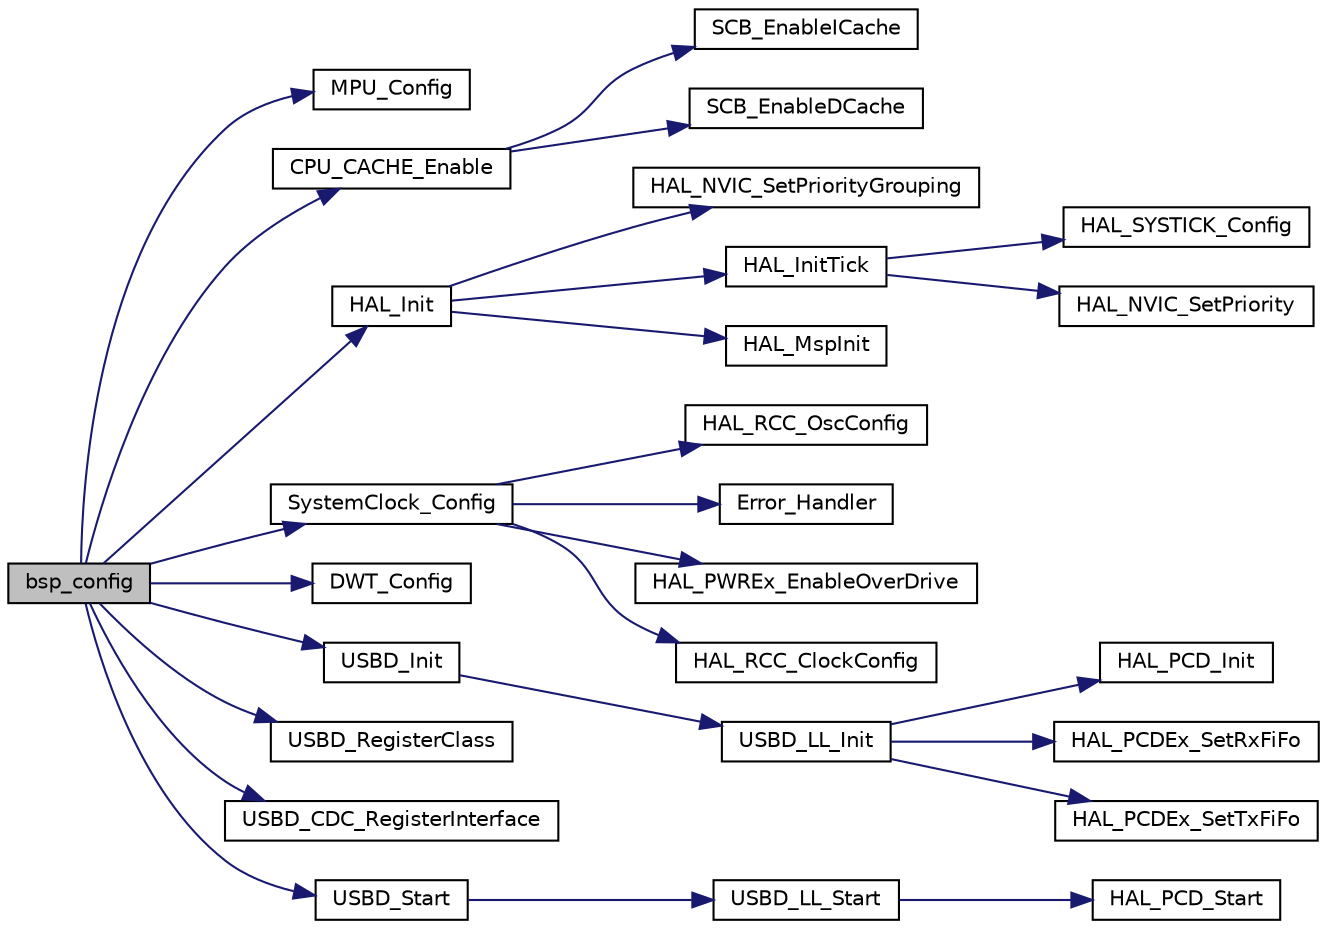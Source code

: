 digraph "bsp_config"
{
  edge [fontname="Helvetica",fontsize="10",labelfontname="Helvetica",labelfontsize="10"];
  node [fontname="Helvetica",fontsize="10",shape=record];
  rankdir="LR";
  Node7 [label="bsp_config",height=0.2,width=0.4,color="black", fillcolor="grey75", style="filled", fontcolor="black"];
  Node7 -> Node8 [color="midnightblue",fontsize="10",style="solid",fontname="Helvetica"];
  Node8 [label="MPU_Config",height=0.2,width=0.4,color="black", fillcolor="white", style="filled",URL="$bsp_8c.html#a93ce41942d08d309203e0188cad7e54e",tooltip="Configure the MPU attributes as Write Through for Internal SRAM1/2. "];
  Node7 -> Node9 [color="midnightblue",fontsize="10",style="solid",fontname="Helvetica"];
  Node9 [label="CPU_CACHE_Enable",height=0.2,width=0.4,color="black", fillcolor="white", style="filled",URL="$bsp_8c.html#a9f9cb877166b43112529f01c58740b31",tooltip="CPU L1-Cache enable. "];
  Node9 -> Node10 [color="midnightblue",fontsize="10",style="solid",fontname="Helvetica"];
  Node10 [label="SCB_EnableICache",height=0.2,width=0.4,color="black", fillcolor="white", style="filled",URL="$group___c_m_s_i_s___core___cache_functions.html#gaf9e7c6c8e16ada1f95e5bf5a03505b68",tooltip="Enable I-Cache. "];
  Node9 -> Node11 [color="midnightblue",fontsize="10",style="solid",fontname="Helvetica"];
  Node11 [label="SCB_EnableDCache",height=0.2,width=0.4,color="black", fillcolor="white", style="filled",URL="$group___c_m_s_i_s___core___cache_functions.html#ga63aa640d9006021a796a5dcf9c7180b6",tooltip="Enable D-Cache. "];
  Node7 -> Node12 [color="midnightblue",fontsize="10",style="solid",fontname="Helvetica"];
  Node12 [label="HAL_Init",height=0.2,width=0.4,color="black", fillcolor="white", style="filled",URL="$group___h_a_l___exported___functions___group1.html#gaecac54d350c3730e6831eb404e557dc4",tooltip="This function is used to initialize the HAL Library; it must be the first instruction to be executed ..."];
  Node12 -> Node13 [color="midnightblue",fontsize="10",style="solid",fontname="Helvetica"];
  Node13 [label="HAL_NVIC_SetPriorityGrouping",height=0.2,width=0.4,color="black", fillcolor="white", style="filled",URL="$group___c_o_r_t_e_x___exported___functions___group1.html#gad9be53e08b1498adea006e5e037f238f"];
  Node12 -> Node14 [color="midnightblue",fontsize="10",style="solid",fontname="Helvetica"];
  Node14 [label="HAL_InitTick",height=0.2,width=0.4,color="black", fillcolor="white", style="filled",URL="$group___h_a_l___exported___functions___group1.html#ga44d1542f9985b2243b14a41070cc41cc",tooltip="This function configures the source of the time base. "];
  Node14 -> Node15 [color="midnightblue",fontsize="10",style="solid",fontname="Helvetica"];
  Node15 [label="HAL_SYSTICK_Config",height=0.2,width=0.4,color="black", fillcolor="white", style="filled",URL="$group___c_o_r_t_e_x___exported___functions___group1.html#gac3a3f0d53c315523a8e6e7bcac1940cf"];
  Node14 -> Node16 [color="midnightblue",fontsize="10",style="solid",fontname="Helvetica"];
  Node16 [label="HAL_NVIC_SetPriority",height=0.2,width=0.4,color="black", fillcolor="white", style="filled",URL="$group___c_o_r_t_e_x___exported___functions___group1.html#ga8581a82025a4780efd00876a66e3e91b"];
  Node12 -> Node17 [color="midnightblue",fontsize="10",style="solid",fontname="Helvetica"];
  Node17 [label="HAL_MspInit",height=0.2,width=0.4,color="black", fillcolor="white", style="filled",URL="$stm32f7xx__hal__msp_8c.html#gae4fb8e66865c87d0ebab74a726a6891f",tooltip="Initializes the MSP. "];
  Node7 -> Node18 [color="midnightblue",fontsize="10",style="solid",fontname="Helvetica"];
  Node18 [label="SystemClock_Config",height=0.2,width=0.4,color="black", fillcolor="white", style="filled",URL="$bsp_8c.html#a70af21c671abfcc773614a9a4f63d920",tooltip="System Clock Configuration The system Clock is configured as follow : System Clock source = PLL (HSE)..."];
  Node18 -> Node19 [color="midnightblue",fontsize="10",style="solid",fontname="Helvetica"];
  Node19 [label="HAL_RCC_OscConfig",height=0.2,width=0.4,color="black", fillcolor="white", style="filled",URL="$group___r_c_c___exported___functions___group1.html#ga9c504088722e03830df6caad932ad06b"];
  Node18 -> Node20 [color="midnightblue",fontsize="10",style="solid",fontname="Helvetica"];
  Node20 [label="Error_Handler",height=0.2,width=0.4,color="black", fillcolor="white", style="filled",URL="$bsp_8c.html#a1730ffe1e560465665eb47d9264826f9",tooltip="This function is executed in case of error occurrence. "];
  Node18 -> Node21 [color="midnightblue",fontsize="10",style="solid",fontname="Helvetica"];
  Node21 [label="HAL_PWREx_EnableOverDrive",height=0.2,width=0.4,color="black", fillcolor="white", style="filled",URL="$group___p_w_r_ex___exported___functions___group1.html#gaaf092495bffd53ad2fe6a91f90f87032"];
  Node18 -> Node22 [color="midnightblue",fontsize="10",style="solid",fontname="Helvetica"];
  Node22 [label="HAL_RCC_ClockConfig",height=0.2,width=0.4,color="black", fillcolor="white", style="filled",URL="$group___r_c_c___exported___functions___group1.html#gad0a4b5c7459219fafc15f3f867563ef3"];
  Node7 -> Node23 [color="midnightblue",fontsize="10",style="solid",fontname="Helvetica"];
  Node23 [label="DWT_Config",height=0.2,width=0.4,color="black", fillcolor="white", style="filled",URL="$bsp_8c.html#a82506e4d41bd9e3f980fea6529ecc1bd"];
  Node7 -> Node24 [color="midnightblue",fontsize="10",style="solid",fontname="Helvetica"];
  Node24 [label="USBD_Init",height=0.2,width=0.4,color="black", fillcolor="white", style="filled",URL="$group___u_s_b_d___c_o_r_e___exported___functions_prototype.html#gad35f19488381872e83fa7b23d96589e7",tooltip="USBD_Init Initializes the device stack and load the class driver. "];
  Node24 -> Node25 [color="midnightblue",fontsize="10",style="solid",fontname="Helvetica"];
  Node25 [label="USBD_LL_Init",height=0.2,width=0.4,color="black", fillcolor="white", style="filled",URL="$group___u_s_b_d___c_o_r_e___exported___functions_prototype.html#ga24b61e95db7e4c7ad30a835e8d905943",tooltip="Initializes the Low Level portion of the Device driver. "];
  Node25 -> Node26 [color="midnightblue",fontsize="10",style="solid",fontname="Helvetica"];
  Node26 [label="HAL_PCD_Init",height=0.2,width=0.4,color="black", fillcolor="white", style="filled",URL="$group___p_c_d___exported___functions___group1.html#gae9ae02615c7a4badf2357e392ec66cd9"];
  Node25 -> Node27 [color="midnightblue",fontsize="10",style="solid",fontname="Helvetica"];
  Node27 [label="HAL_PCDEx_SetRxFiFo",height=0.2,width=0.4,color="black", fillcolor="white", style="filled",URL="$group___p_c_d_ex___exported___functions___group1.html#ga6c185a9e906e0904669bc95af5488fdc"];
  Node25 -> Node28 [color="midnightblue",fontsize="10",style="solid",fontname="Helvetica"];
  Node28 [label="HAL_PCDEx_SetTxFiFo",height=0.2,width=0.4,color="black", fillcolor="white", style="filled",URL="$group___p_c_d_ex___exported___functions___group1.html#gae2a80a7ebfa0a6357afab69b4a9baa39"];
  Node7 -> Node29 [color="midnightblue",fontsize="10",style="solid",fontname="Helvetica"];
  Node29 [label="USBD_RegisterClass",height=0.2,width=0.4,color="black", fillcolor="white", style="filled",URL="$group___u_s_b_d___c_o_r_e___exported___functions_prototype.html#ga392f73829f6127b9f42f03dd1401a1ef",tooltip="USBD_RegisterClass Link class driver to Device Core. "];
  Node7 -> Node30 [color="midnightblue",fontsize="10",style="solid",fontname="Helvetica"];
  Node30 [label="USBD_CDC_RegisterInterface",height=0.2,width=0.4,color="black", fillcolor="white", style="filled",URL="$group___u_s_b___c_o_r_e___exported___functions.html#ga41e2c9c5138449916310eb508a500752",tooltip="USBD_CDC_RegisterInterface. "];
  Node7 -> Node31 [color="midnightblue",fontsize="10",style="solid",fontname="Helvetica"];
  Node31 [label="USBD_Start",height=0.2,width=0.4,color="black", fillcolor="white", style="filled",URL="$group___u_s_b_d___c_o_r_e___exported___functions_prototype.html#ga47396105b10467da14d07d21b60cc5f9",tooltip="USBD_Start Start the USB Device Core. "];
  Node31 -> Node32 [color="midnightblue",fontsize="10",style="solid",fontname="Helvetica"];
  Node32 [label="USBD_LL_Start",height=0.2,width=0.4,color="black", fillcolor="white", style="filled",URL="$group___u_s_b_d___c_o_r_e___exported___functions_prototype.html#ga43e53e424e9850d8261e1f9a1be53348",tooltip="Starts the Low Level portion of the Device driver. "];
  Node32 -> Node33 [color="midnightblue",fontsize="10",style="solid",fontname="Helvetica"];
  Node33 [label="HAL_PCD_Start",height=0.2,width=0.4,color="black", fillcolor="white", style="filled",URL="$group___p_c_d___exported___functions___group2.html#gaed7a0a21ca81a2fcdd4db87606dee381"];
}
